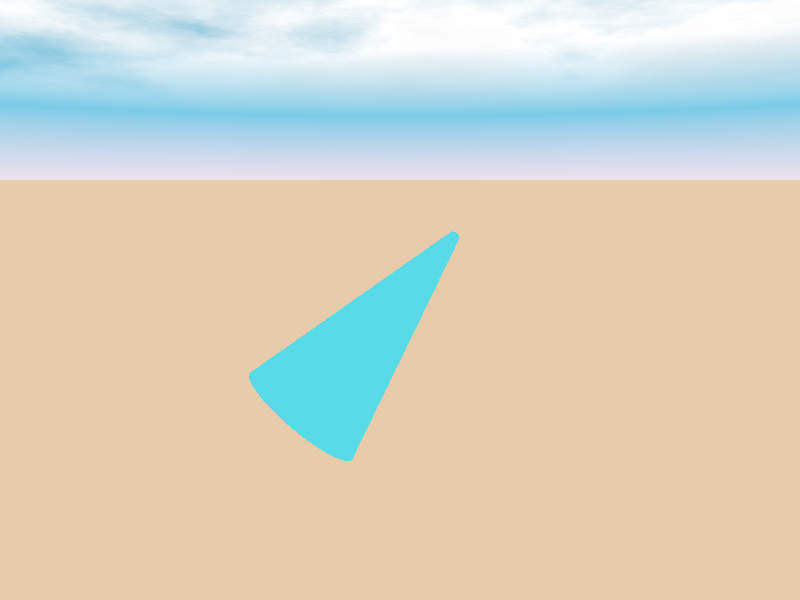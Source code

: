 // 4_csg_cone.pov

#include "colors.inc"  
#include "skies.inc"  

#include "shapes.inc"
#include "textures.inc"
#include "woods.inc"
#include "stones.inc"                                        
#include "glass.inc"
#include "metals.inc"

  
camera{ 
  location <0.0, 2.0, -10.0> 
  look_at  <0.0, 0.0, 0.0>
} 
    
light_source { 
  <5.0,5.0,-5.0> 
  color rgb <1.0, 1.0, 1.0>
}   

sky_sphere {
  S_Cloud2
}
plane {
  y, -3
  pigment { color rgb <0.8,0.6,0.4> }
}  

cone{ 
 <1.0,1.0,1.0>,0.1
 <-1.5,-1.5,-1.5>,1
  texture { Dark_Green_Glass }
}
